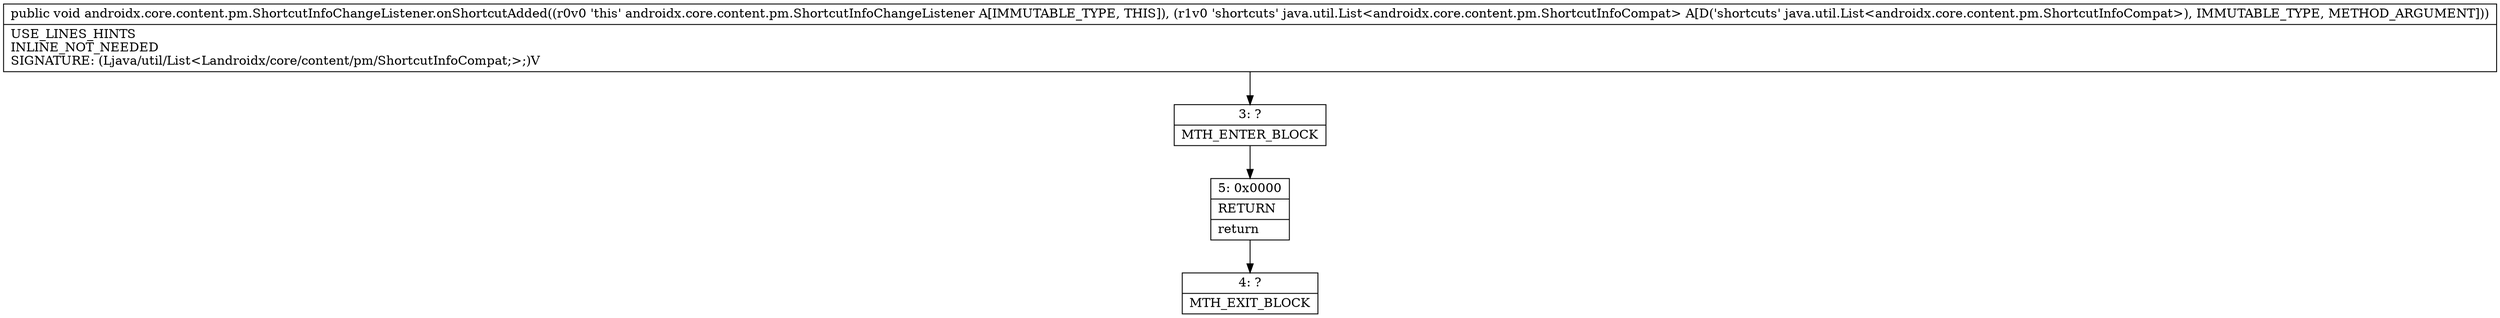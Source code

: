 digraph "CFG forandroidx.core.content.pm.ShortcutInfoChangeListener.onShortcutAdded(Ljava\/util\/List;)V" {
Node_3 [shape=record,label="{3\:\ ?|MTH_ENTER_BLOCK\l}"];
Node_5 [shape=record,label="{5\:\ 0x0000|RETURN\l|return\l}"];
Node_4 [shape=record,label="{4\:\ ?|MTH_EXIT_BLOCK\l}"];
MethodNode[shape=record,label="{public void androidx.core.content.pm.ShortcutInfoChangeListener.onShortcutAdded((r0v0 'this' androidx.core.content.pm.ShortcutInfoChangeListener A[IMMUTABLE_TYPE, THIS]), (r1v0 'shortcuts' java.util.List\<androidx.core.content.pm.ShortcutInfoCompat\> A[D('shortcuts' java.util.List\<androidx.core.content.pm.ShortcutInfoCompat\>), IMMUTABLE_TYPE, METHOD_ARGUMENT]))  | USE_LINES_HINTS\lINLINE_NOT_NEEDED\lSIGNATURE: (Ljava\/util\/List\<Landroidx\/core\/content\/pm\/ShortcutInfoCompat;\>;)V\l}"];
MethodNode -> Node_3;Node_3 -> Node_5;
Node_5 -> Node_4;
}

